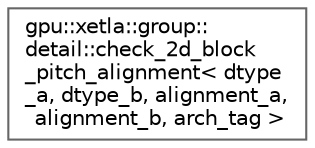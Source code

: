 digraph "Graphical Class Hierarchy"
{
 // LATEX_PDF_SIZE
  bgcolor="transparent";
  edge [fontname=Helvetica,fontsize=10,labelfontname=Helvetica,labelfontsize=10];
  node [fontname=Helvetica,fontsize=10,shape=box,height=0.2,width=0.4];
  rankdir="LR";
  Node0 [id="Node000000",label="gpu::xetla::group::\ldetail::check_2d_block\l_pitch_alignment\< dtype\l_a, dtype_b, alignment_a,\l alignment_b, arch_tag \>",height=0.2,width=0.4,color="grey40", fillcolor="white", style="filled",URL="$classgpu_1_1xetla_1_1group_1_1detail_1_1check__2d__block__pitch__alignment.html",tooltip=" "];
}
